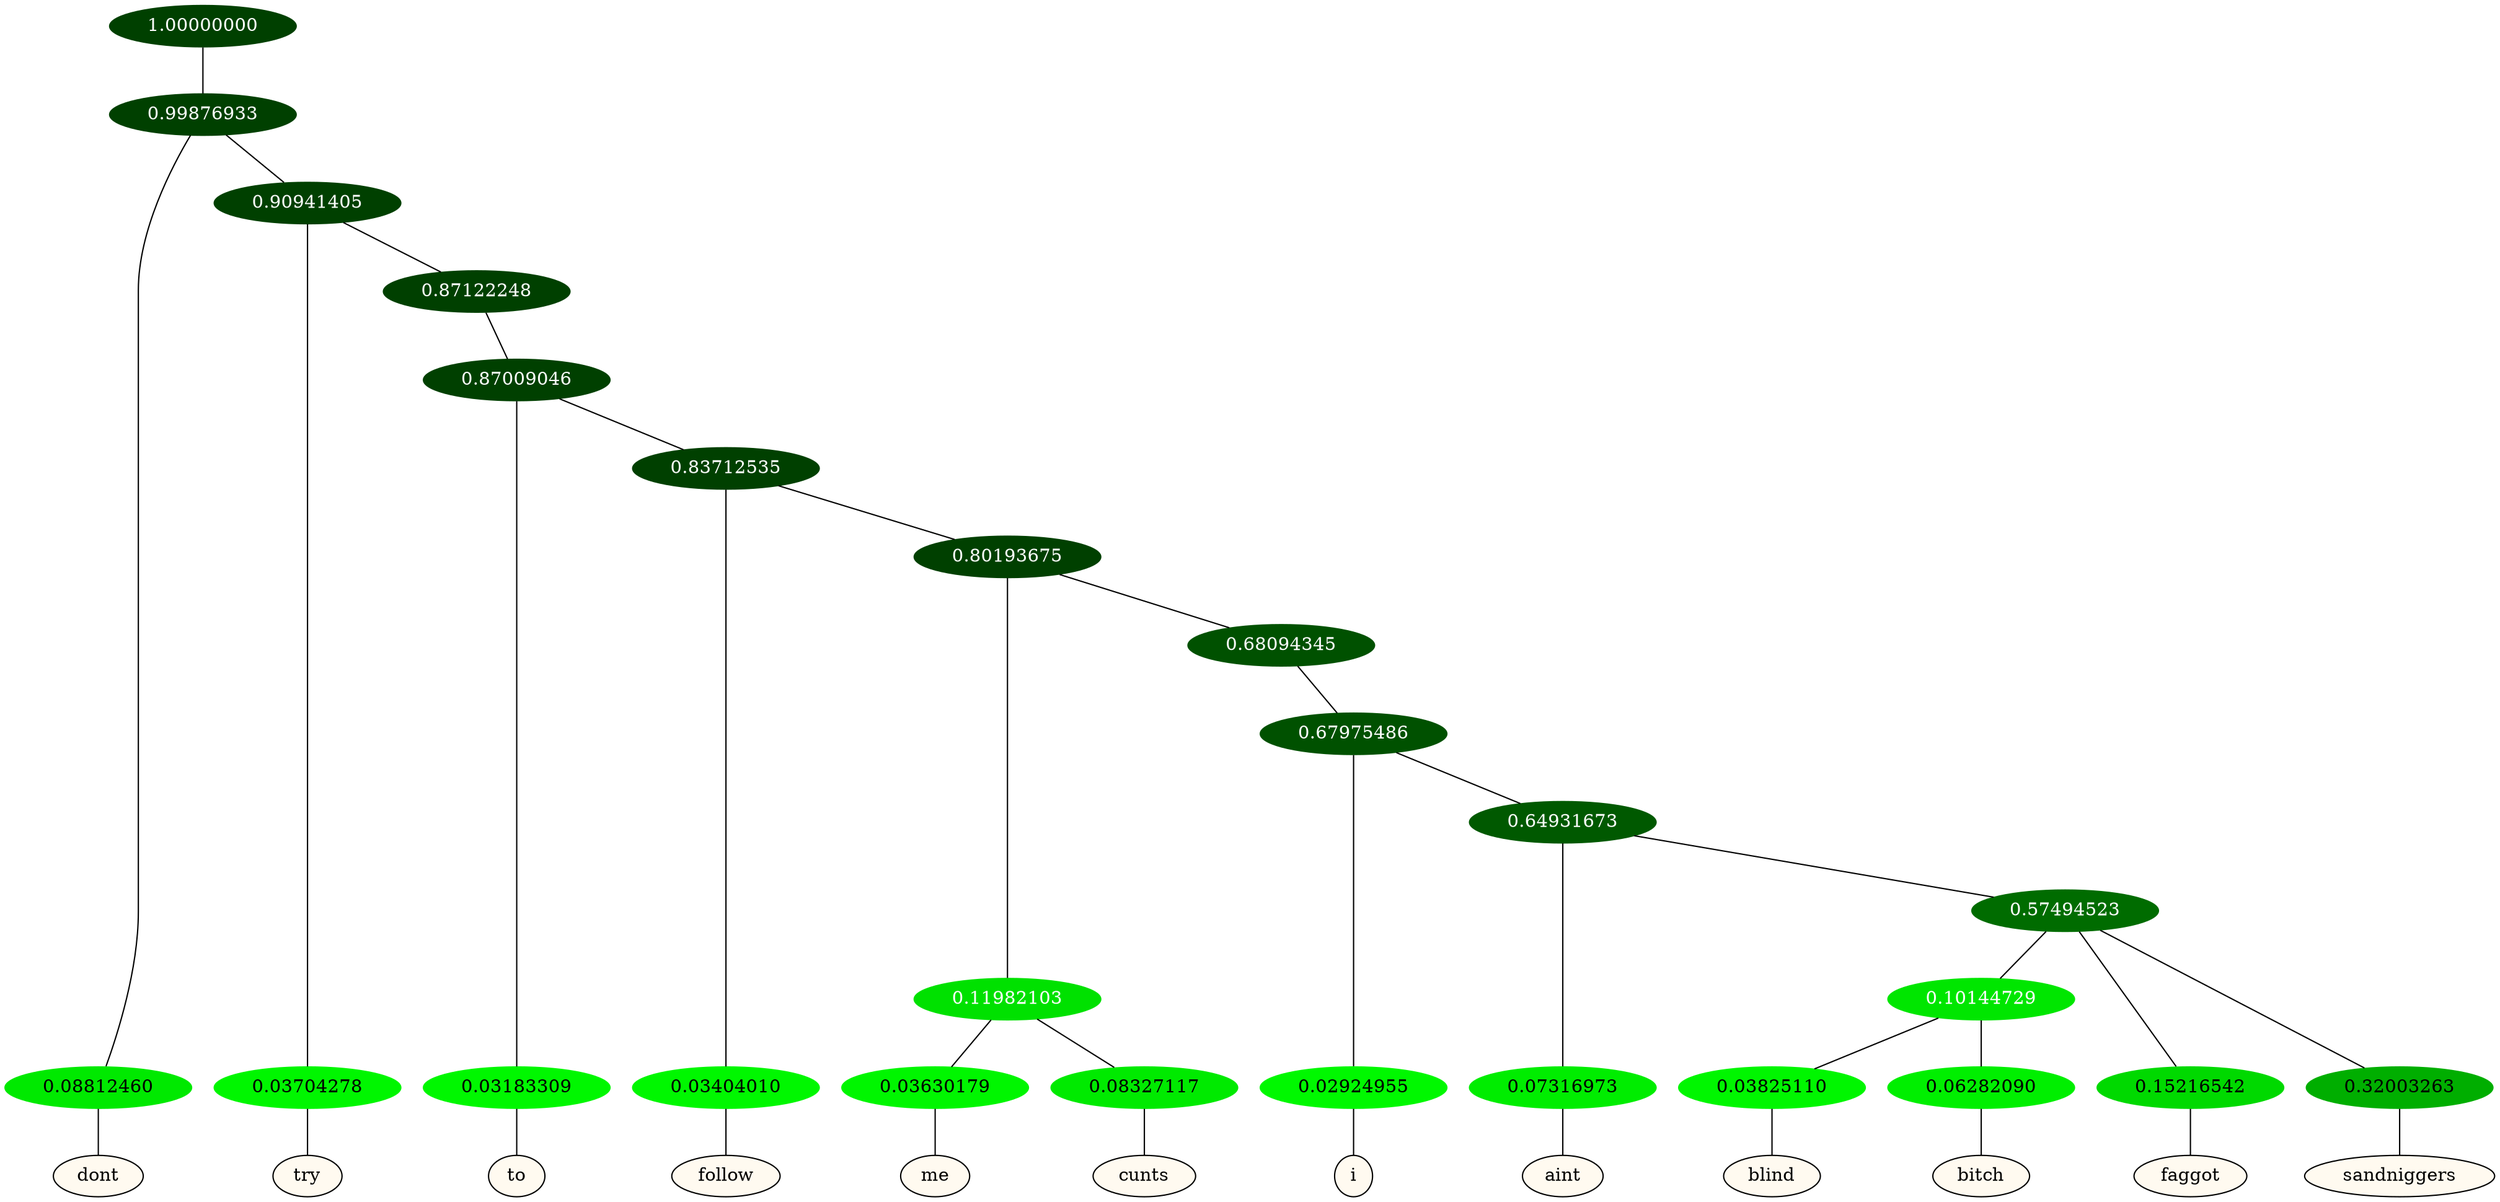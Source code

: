 graph {
	node [format=png height=0.15 nodesep=0.001 ordering=out overlap=prism overlap_scaling=0.01 ranksep=0.001 ratio=0.2 style=filled width=0.15]
	{
		rank=same
		a_w_2 [label=dont color=black fillcolor=floralwhite style="filled,solid"]
		a_w_4 [label=try color=black fillcolor=floralwhite style="filled,solid"]
		a_w_7 [label=to color=black fillcolor=floralwhite style="filled,solid"]
		a_w_9 [label=follow color=black fillcolor=floralwhite style="filled,solid"]
		a_w_13 [label=me color=black fillcolor=floralwhite style="filled,solid"]
		a_w_14 [label=cunts color=black fillcolor=floralwhite style="filled,solid"]
		a_w_16 [label=i color=black fillcolor=floralwhite style="filled,solid"]
		a_w_18 [label=aint color=black fillcolor=floralwhite style="filled,solid"]
		a_w_23 [label=blind color=black fillcolor=floralwhite style="filled,solid"]
		a_w_24 [label=bitch color=black fillcolor=floralwhite style="filled,solid"]
		a_w_21 [label=faggot color=black fillcolor=floralwhite style="filled,solid"]
		a_w_22 [label=sandniggers color=black fillcolor=floralwhite style="filled,solid"]
	}
	a_n_2 -- a_w_2
	a_n_4 -- a_w_4
	a_n_7 -- a_w_7
	a_n_9 -- a_w_9
	a_n_13 -- a_w_13
	a_n_14 -- a_w_14
	a_n_16 -- a_w_16
	a_n_18 -- a_w_18
	a_n_23 -- a_w_23
	a_n_24 -- a_w_24
	a_n_21 -- a_w_21
	a_n_22 -- a_w_22
	{
		rank=same
		a_n_2 [label=0.08812460 color="0.334 1.000 0.912" fontcolor=black]
		a_n_4 [label=0.03704278 color="0.334 1.000 0.963" fontcolor=black]
		a_n_7 [label=0.03183309 color="0.334 1.000 0.968" fontcolor=black]
		a_n_9 [label=0.03404010 color="0.334 1.000 0.966" fontcolor=black]
		a_n_13 [label=0.03630179 color="0.334 1.000 0.964" fontcolor=black]
		a_n_14 [label=0.08327117 color="0.334 1.000 0.917" fontcolor=black]
		a_n_16 [label=0.02924955 color="0.334 1.000 0.971" fontcolor=black]
		a_n_18 [label=0.07316973 color="0.334 1.000 0.927" fontcolor=black]
		a_n_23 [label=0.03825110 color="0.334 1.000 0.962" fontcolor=black]
		a_n_24 [label=0.06282090 color="0.334 1.000 0.937" fontcolor=black]
		a_n_21 [label=0.15216542 color="0.334 1.000 0.848" fontcolor=black]
		a_n_22 [label=0.32003263 color="0.334 1.000 0.680" fontcolor=black]
	}
	a_n_0 [label=1.00000000 color="0.334 1.000 0.250" fontcolor=grey99]
	a_n_1 [label=0.99876933 color="0.334 1.000 0.250" fontcolor=grey99]
	a_n_0 -- a_n_1
	a_n_1 -- a_n_2
	a_n_3 [label=0.90941405 color="0.334 1.000 0.250" fontcolor=grey99]
	a_n_1 -- a_n_3
	a_n_3 -- a_n_4
	a_n_5 [label=0.87122248 color="0.334 1.000 0.250" fontcolor=grey99]
	a_n_3 -- a_n_5
	a_n_6 [label=0.87009046 color="0.334 1.000 0.250" fontcolor=grey99]
	a_n_5 -- a_n_6
	a_n_6 -- a_n_7
	a_n_8 [label=0.83712535 color="0.334 1.000 0.250" fontcolor=grey99]
	a_n_6 -- a_n_8
	a_n_8 -- a_n_9
	a_n_10 [label=0.80193675 color="0.334 1.000 0.250" fontcolor=grey99]
	a_n_8 -- a_n_10
	a_n_11 [label=0.11982103 color="0.334 1.000 0.880" fontcolor=grey99]
	a_n_10 -- a_n_11
	a_n_12 [label=0.68094345 color="0.334 1.000 0.319" fontcolor=grey99]
	a_n_10 -- a_n_12
	a_n_11 -- a_n_13
	a_n_11 -- a_n_14
	a_n_15 [label=0.67975486 color="0.334 1.000 0.320" fontcolor=grey99]
	a_n_12 -- a_n_15
	a_n_15 -- a_n_16
	a_n_17 [label=0.64931673 color="0.334 1.000 0.351" fontcolor=grey99]
	a_n_15 -- a_n_17
	a_n_17 -- a_n_18
	a_n_19 [label=0.57494523 color="0.334 1.000 0.425" fontcolor=grey99]
	a_n_17 -- a_n_19
	a_n_20 [label=0.10144729 color="0.334 1.000 0.899" fontcolor=grey99]
	a_n_19 -- a_n_20
	a_n_19 -- a_n_21
	a_n_19 -- a_n_22
	a_n_20 -- a_n_23
	a_n_20 -- a_n_24
}
